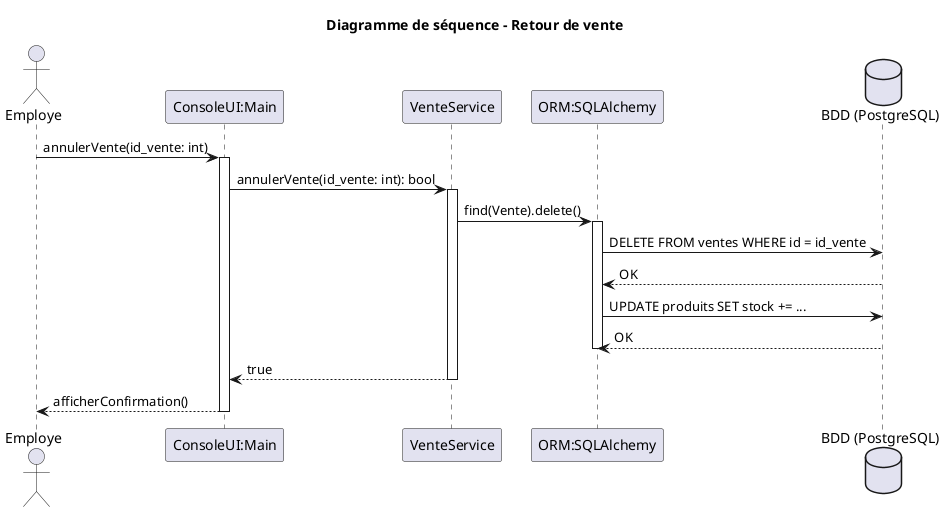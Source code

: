 @startuml
title Diagramme de séquence – Retour de vente

actor Employe as Utilisateur
participant "ConsoleUI:Main" as UI
participant "VenteService" as Service
participant "ORM:SQLAlchemy" as ORM
database "BDD (PostgreSQL)" as BDD

Utilisateur -> UI : annulerVente(id_vente: int)
activate UI
UI -> Service : annulerVente(id_vente: int): bool
activate Service
Service -> ORM : find(Vente).delete()
activate ORM
ORM -> BDD : DELETE FROM ventes WHERE id = id_vente
BDD --> ORM : OK
ORM -> BDD : UPDATE produits SET stock += ... 
BDD --> ORM : OK
deactivate ORM
Service --> UI : true
deactivate Service
UI --> Utilisateur : afficherConfirmation()
deactivate UI

@enduml
